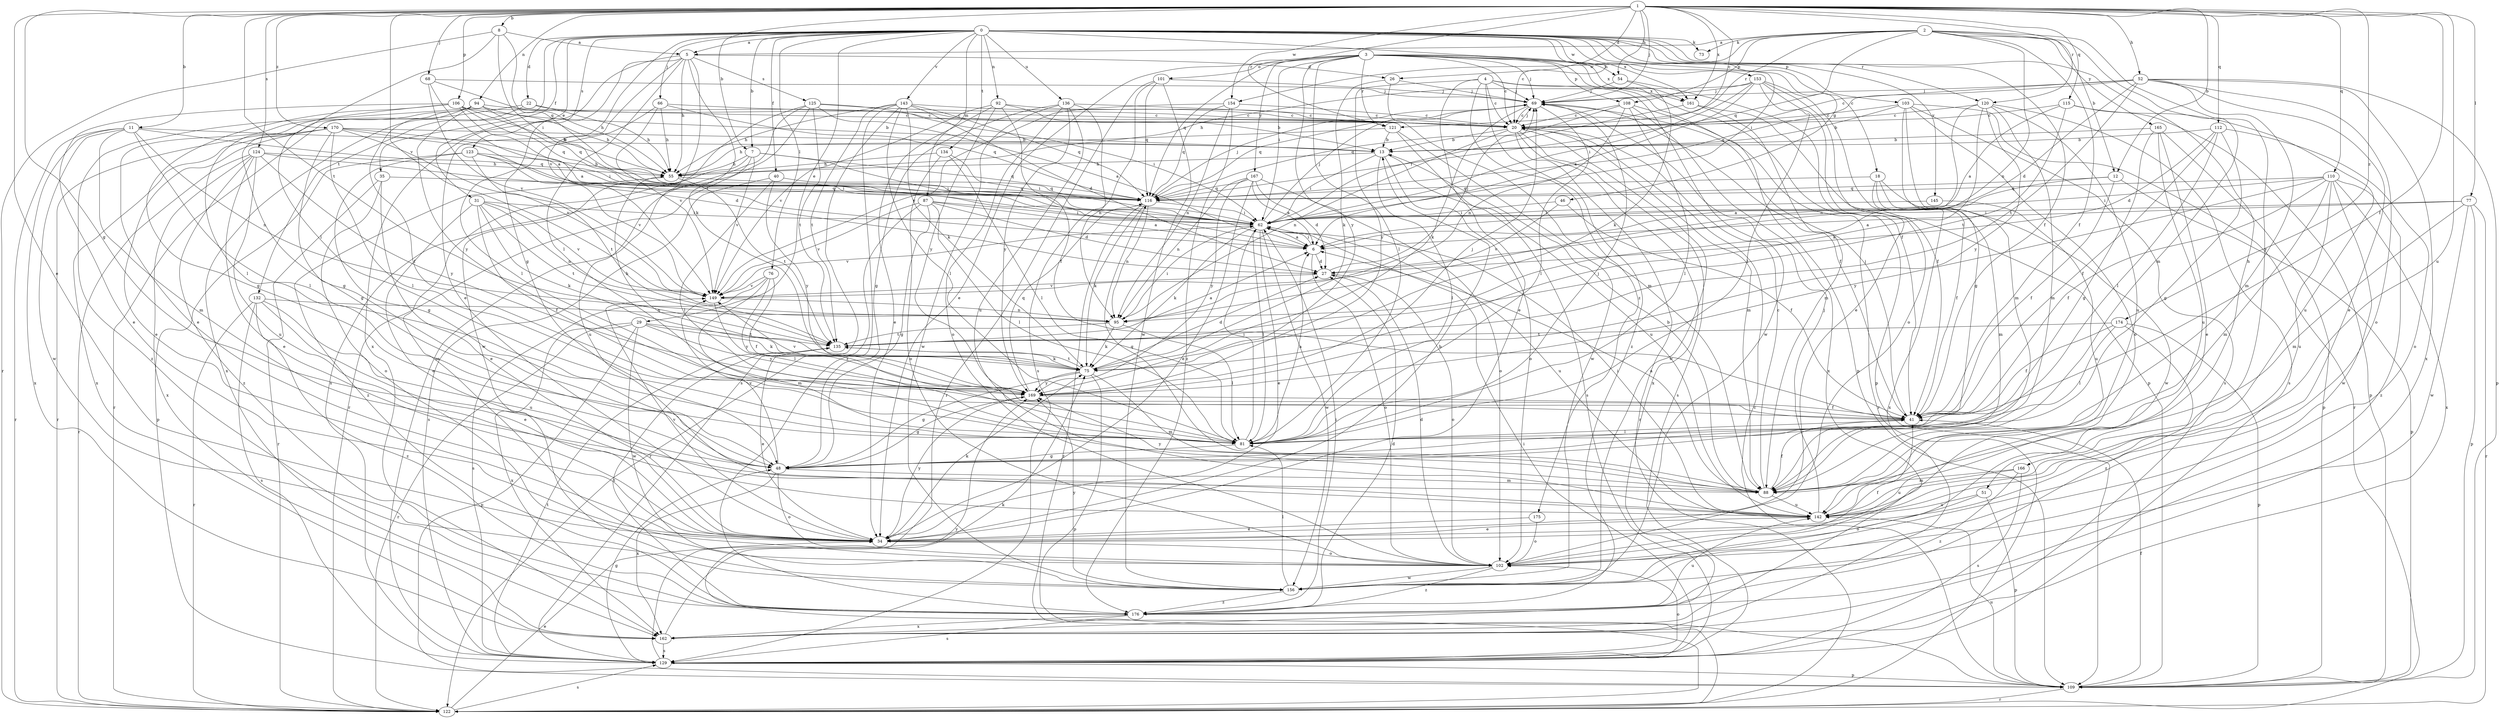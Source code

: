 strict digraph  {
0;
1;
2;
3;
4;
5;
6;
7;
8;
11;
12;
13;
18;
20;
22;
26;
27;
29;
31;
34;
35;
40;
41;
46;
48;
51;
52;
54;
55;
62;
66;
68;
69;
73;
75;
76;
77;
81;
87;
88;
92;
94;
95;
101;
102;
103;
106;
108;
109;
110;
112;
115;
116;
120;
121;
122;
123;
124;
125;
129;
132;
134;
135;
136;
142;
143;
145;
149;
153;
154;
156;
161;
162;
165;
166;
167;
169;
170;
174;
175;
176;
0 -> 5  [label=a];
0 -> 7  [label=b];
0 -> 18  [label=c];
0 -> 20  [label=c];
0 -> 22  [label=d];
0 -> 29  [label=e];
0 -> 31  [label=e];
0 -> 35  [label=f];
0 -> 40  [label=f];
0 -> 41  [label=f];
0 -> 46  [label=g];
0 -> 51  [label=h];
0 -> 62  [label=i];
0 -> 66  [label=j];
0 -> 73  [label=k];
0 -> 76  [label=l];
0 -> 87  [label=m];
0 -> 92  [label=n];
0 -> 103  [label=p];
0 -> 120  [label=r];
0 -> 123  [label=s];
0 -> 132  [label=t];
0 -> 134  [label=t];
0 -> 136  [label=u];
0 -> 143  [label=v];
0 -> 145  [label=v];
0 -> 149  [label=v];
0 -> 153  [label=w];
0 -> 161  [label=x];
1 -> 7  [label=b];
1 -> 8  [label=b];
1 -> 11  [label=b];
1 -> 12  [label=b];
1 -> 20  [label=c];
1 -> 26  [label=d];
1 -> 34  [label=e];
1 -> 41  [label=f];
1 -> 48  [label=g];
1 -> 52  [label=h];
1 -> 54  [label=h];
1 -> 68  [label=j];
1 -> 69  [label=j];
1 -> 77  [label=l];
1 -> 94  [label=n];
1 -> 106  [label=p];
1 -> 110  [label=q];
1 -> 112  [label=q];
1 -> 115  [label=q];
1 -> 120  [label=r];
1 -> 121  [label=r];
1 -> 124  [label=s];
1 -> 135  [label=t];
1 -> 142  [label=u];
1 -> 149  [label=v];
1 -> 154  [label=w];
1 -> 161  [label=x];
1 -> 170  [label=z];
1 -> 174  [label=z];
2 -> 5  [label=a];
2 -> 12  [label=b];
2 -> 41  [label=f];
2 -> 73  [label=k];
2 -> 88  [label=m];
2 -> 95  [label=n];
2 -> 108  [label=p];
2 -> 116  [label=q];
2 -> 121  [label=r];
2 -> 154  [label=w];
2 -> 165  [label=y];
2 -> 166  [label=y];
3 -> 20  [label=c];
3 -> 34  [label=e];
3 -> 41  [label=f];
3 -> 54  [label=h];
3 -> 62  [label=i];
3 -> 69  [label=j];
3 -> 81  [label=l];
3 -> 101  [label=o];
3 -> 108  [label=p];
3 -> 109  [label=p];
3 -> 116  [label=q];
3 -> 121  [label=r];
3 -> 161  [label=x];
3 -> 167  [label=y];
3 -> 169  [label=y];
4 -> 20  [label=c];
4 -> 34  [label=e];
4 -> 69  [label=j];
4 -> 156  [label=w];
4 -> 161  [label=x];
4 -> 169  [label=y];
4 -> 175  [label=z];
4 -> 176  [label=z];
5 -> 26  [label=d];
5 -> 34  [label=e];
5 -> 48  [label=g];
5 -> 55  [label=h];
5 -> 75  [label=k];
5 -> 81  [label=l];
5 -> 125  [label=s];
5 -> 129  [label=s];
5 -> 162  [label=x];
6 -> 27  [label=d];
6 -> 62  [label=i];
6 -> 102  [label=o];
7 -> 55  [label=h];
7 -> 62  [label=i];
7 -> 102  [label=o];
7 -> 116  [label=q];
7 -> 142  [label=u];
7 -> 149  [label=v];
8 -> 5  [label=a];
8 -> 62  [label=i];
8 -> 81  [label=l];
8 -> 116  [label=q];
8 -> 122  [label=r];
11 -> 13  [label=b];
11 -> 81  [label=l];
11 -> 88  [label=m];
11 -> 95  [label=n];
11 -> 116  [label=q];
11 -> 122  [label=r];
11 -> 156  [label=w];
11 -> 162  [label=x];
12 -> 6  [label=a];
12 -> 41  [label=f];
12 -> 109  [label=p];
12 -> 116  [label=q];
13 -> 55  [label=h];
13 -> 62  [label=i];
13 -> 81  [label=l];
13 -> 102  [label=o];
13 -> 142  [label=u];
18 -> 41  [label=f];
18 -> 88  [label=m];
18 -> 116  [label=q];
18 -> 156  [label=w];
18 -> 162  [label=x];
20 -> 13  [label=b];
20 -> 69  [label=j];
20 -> 88  [label=m];
20 -> 95  [label=n];
20 -> 122  [label=r];
20 -> 129  [label=s];
20 -> 156  [label=w];
20 -> 162  [label=x];
22 -> 20  [label=c];
22 -> 55  [label=h];
22 -> 122  [label=r];
22 -> 162  [label=x];
26 -> 69  [label=j];
26 -> 75  [label=k];
26 -> 88  [label=m];
27 -> 69  [label=j];
27 -> 102  [label=o];
27 -> 149  [label=v];
29 -> 75  [label=k];
29 -> 109  [label=p];
29 -> 122  [label=r];
29 -> 135  [label=t];
29 -> 156  [label=w];
29 -> 162  [label=x];
29 -> 169  [label=y];
31 -> 34  [label=e];
31 -> 41  [label=f];
31 -> 62  [label=i];
31 -> 75  [label=k];
31 -> 95  [label=n];
31 -> 135  [label=t];
31 -> 149  [label=v];
34 -> 13  [label=b];
34 -> 75  [label=k];
34 -> 102  [label=o];
34 -> 149  [label=v];
34 -> 169  [label=y];
35 -> 34  [label=e];
35 -> 102  [label=o];
35 -> 116  [label=q];
35 -> 122  [label=r];
40 -> 81  [label=l];
40 -> 116  [label=q];
40 -> 129  [label=s];
40 -> 169  [label=y];
41 -> 69  [label=j];
41 -> 81  [label=l];
46 -> 41  [label=f];
46 -> 62  [label=i];
46 -> 149  [label=v];
48 -> 88  [label=m];
48 -> 102  [label=o];
48 -> 149  [label=v];
48 -> 162  [label=x];
51 -> 102  [label=o];
51 -> 109  [label=p];
51 -> 142  [label=u];
52 -> 20  [label=c];
52 -> 27  [label=d];
52 -> 34  [label=e];
52 -> 69  [label=j];
52 -> 88  [label=m];
52 -> 102  [label=o];
52 -> 109  [label=p];
52 -> 116  [label=q];
52 -> 135  [label=t];
52 -> 162  [label=x];
54 -> 69  [label=j];
54 -> 75  [label=k];
54 -> 109  [label=p];
55 -> 116  [label=q];
55 -> 135  [label=t];
55 -> 176  [label=z];
62 -> 6  [label=a];
62 -> 34  [label=e];
62 -> 69  [label=j];
62 -> 75  [label=k];
62 -> 81  [label=l];
62 -> 142  [label=u];
62 -> 149  [label=v];
62 -> 156  [label=w];
66 -> 20  [label=c];
66 -> 55  [label=h];
66 -> 81  [label=l];
66 -> 116  [label=q];
66 -> 149  [label=v];
68 -> 6  [label=a];
68 -> 55  [label=h];
68 -> 69  [label=j];
68 -> 149  [label=v];
69 -> 20  [label=c];
69 -> 41  [label=f];
69 -> 75  [label=k];
69 -> 81  [label=l];
69 -> 116  [label=q];
75 -> 27  [label=d];
75 -> 48  [label=g];
75 -> 55  [label=h];
75 -> 88  [label=m];
75 -> 109  [label=p];
75 -> 135  [label=t];
75 -> 169  [label=y];
76 -> 41  [label=f];
76 -> 81  [label=l];
76 -> 88  [label=m];
76 -> 129  [label=s];
76 -> 149  [label=v];
77 -> 6  [label=a];
77 -> 62  [label=i];
77 -> 88  [label=m];
77 -> 109  [label=p];
77 -> 122  [label=r];
77 -> 156  [label=w];
81 -> 6  [label=a];
81 -> 48  [label=g];
81 -> 62  [label=i];
81 -> 69  [label=j];
87 -> 6  [label=a];
87 -> 27  [label=d];
87 -> 48  [label=g];
87 -> 62  [label=i];
87 -> 81  [label=l];
87 -> 122  [label=r];
87 -> 149  [label=v];
88 -> 6  [label=a];
88 -> 13  [label=b];
88 -> 20  [label=c];
88 -> 41  [label=f];
88 -> 116  [label=q];
88 -> 142  [label=u];
88 -> 169  [label=y];
92 -> 13  [label=b];
92 -> 20  [label=c];
92 -> 34  [label=e];
92 -> 41  [label=f];
92 -> 149  [label=v];
92 -> 169  [label=y];
94 -> 20  [label=c];
94 -> 34  [label=e];
94 -> 41  [label=f];
94 -> 48  [label=g];
94 -> 55  [label=h];
94 -> 116  [label=q];
94 -> 169  [label=y];
94 -> 176  [label=z];
95 -> 62  [label=i];
95 -> 75  [label=k];
95 -> 81  [label=l];
95 -> 135  [label=t];
101 -> 69  [label=j];
101 -> 116  [label=q];
101 -> 122  [label=r];
101 -> 129  [label=s];
101 -> 156  [label=w];
102 -> 27  [label=d];
102 -> 41  [label=f];
102 -> 156  [label=w];
102 -> 176  [label=z];
103 -> 13  [label=b];
103 -> 20  [label=c];
103 -> 48  [label=g];
103 -> 88  [label=m];
103 -> 102  [label=o];
103 -> 122  [label=r];
103 -> 129  [label=s];
106 -> 6  [label=a];
106 -> 13  [label=b];
106 -> 20  [label=c];
106 -> 34  [label=e];
106 -> 48  [label=g];
106 -> 55  [label=h];
106 -> 81  [label=l];
106 -> 116  [label=q];
108 -> 20  [label=c];
108 -> 81  [label=l];
108 -> 95  [label=n];
108 -> 116  [label=q];
108 -> 122  [label=r];
108 -> 162  [label=x];
109 -> 20  [label=c];
109 -> 41  [label=f];
109 -> 122  [label=r];
109 -> 142  [label=u];
110 -> 41  [label=f];
110 -> 62  [label=i];
110 -> 88  [label=m];
110 -> 116  [label=q];
110 -> 142  [label=u];
110 -> 156  [label=w];
110 -> 162  [label=x];
110 -> 169  [label=y];
110 -> 176  [label=z];
112 -> 13  [label=b];
112 -> 27  [label=d];
112 -> 41  [label=f];
112 -> 48  [label=g];
112 -> 81  [label=l];
112 -> 102  [label=o];
115 -> 6  [label=a];
115 -> 20  [label=c];
115 -> 109  [label=p];
115 -> 135  [label=t];
115 -> 142  [label=u];
116 -> 62  [label=i];
116 -> 69  [label=j];
116 -> 75  [label=k];
116 -> 95  [label=n];
116 -> 122  [label=r];
120 -> 20  [label=c];
120 -> 75  [label=k];
120 -> 88  [label=m];
120 -> 95  [label=n];
120 -> 129  [label=s];
120 -> 142  [label=u];
120 -> 169  [label=y];
121 -> 13  [label=b];
121 -> 55  [label=h];
121 -> 129  [label=s];
121 -> 156  [label=w];
122 -> 34  [label=e];
122 -> 129  [label=s];
123 -> 48  [label=g];
123 -> 55  [label=h];
123 -> 62  [label=i];
123 -> 109  [label=p];
123 -> 135  [label=t];
123 -> 149  [label=v];
124 -> 34  [label=e];
124 -> 55  [label=h];
124 -> 62  [label=i];
124 -> 122  [label=r];
124 -> 142  [label=u];
124 -> 162  [label=x];
124 -> 169  [label=y];
124 -> 176  [label=z];
125 -> 6  [label=a];
125 -> 20  [label=c];
125 -> 62  [label=i];
125 -> 122  [label=r];
125 -> 129  [label=s];
125 -> 135  [label=t];
125 -> 156  [label=w];
129 -> 48  [label=g];
129 -> 62  [label=i];
129 -> 102  [label=o];
129 -> 109  [label=p];
129 -> 135  [label=t];
129 -> 169  [label=y];
132 -> 34  [label=e];
132 -> 95  [label=n];
132 -> 122  [label=r];
132 -> 129  [label=s];
132 -> 142  [label=u];
132 -> 176  [label=z];
134 -> 55  [label=h];
134 -> 62  [label=i];
134 -> 81  [label=l];
134 -> 102  [label=o];
135 -> 6  [label=a];
135 -> 34  [label=e];
135 -> 75  [label=k];
136 -> 20  [label=c];
136 -> 48  [label=g];
136 -> 95  [label=n];
136 -> 102  [label=o];
136 -> 142  [label=u];
136 -> 156  [label=w];
136 -> 169  [label=y];
142 -> 34  [label=e];
142 -> 62  [label=i];
142 -> 69  [label=j];
143 -> 20  [label=c];
143 -> 27  [label=d];
143 -> 55  [label=h];
143 -> 75  [label=k];
143 -> 81  [label=l];
143 -> 116  [label=q];
143 -> 129  [label=s];
143 -> 135  [label=t];
143 -> 176  [label=z];
145 -> 62  [label=i];
145 -> 142  [label=u];
149 -> 95  [label=n];
149 -> 169  [label=y];
153 -> 6  [label=a];
153 -> 34  [label=e];
153 -> 55  [label=h];
153 -> 62  [label=i];
153 -> 69  [label=j];
153 -> 81  [label=l];
153 -> 102  [label=o];
153 -> 109  [label=p];
154 -> 20  [label=c];
154 -> 95  [label=n];
154 -> 116  [label=q];
154 -> 149  [label=v];
154 -> 176  [label=z];
156 -> 81  [label=l];
156 -> 169  [label=y];
156 -> 176  [label=z];
161 -> 41  [label=f];
161 -> 62  [label=i];
161 -> 88  [label=m];
162 -> 75  [label=k];
162 -> 129  [label=s];
165 -> 13  [label=b];
165 -> 34  [label=e];
165 -> 48  [label=g];
165 -> 109  [label=p];
165 -> 142  [label=u];
166 -> 88  [label=m];
166 -> 129  [label=s];
166 -> 142  [label=u];
166 -> 176  [label=z];
167 -> 6  [label=a];
167 -> 27  [label=d];
167 -> 34  [label=e];
167 -> 95  [label=n];
167 -> 102  [label=o];
167 -> 116  [label=q];
167 -> 169  [label=y];
169 -> 41  [label=f];
169 -> 48  [label=g];
169 -> 69  [label=j];
169 -> 116  [label=q];
169 -> 149  [label=v];
170 -> 13  [label=b];
170 -> 27  [label=d];
170 -> 34  [label=e];
170 -> 48  [label=g];
170 -> 62  [label=i];
170 -> 81  [label=l];
170 -> 122  [label=r];
170 -> 149  [label=v];
170 -> 162  [label=x];
174 -> 41  [label=f];
174 -> 81  [label=l];
174 -> 109  [label=p];
174 -> 135  [label=t];
174 -> 176  [label=z];
175 -> 34  [label=e];
175 -> 102  [label=o];
176 -> 27  [label=d];
176 -> 62  [label=i];
176 -> 129  [label=s];
176 -> 135  [label=t];
176 -> 142  [label=u];
176 -> 162  [label=x];
}
